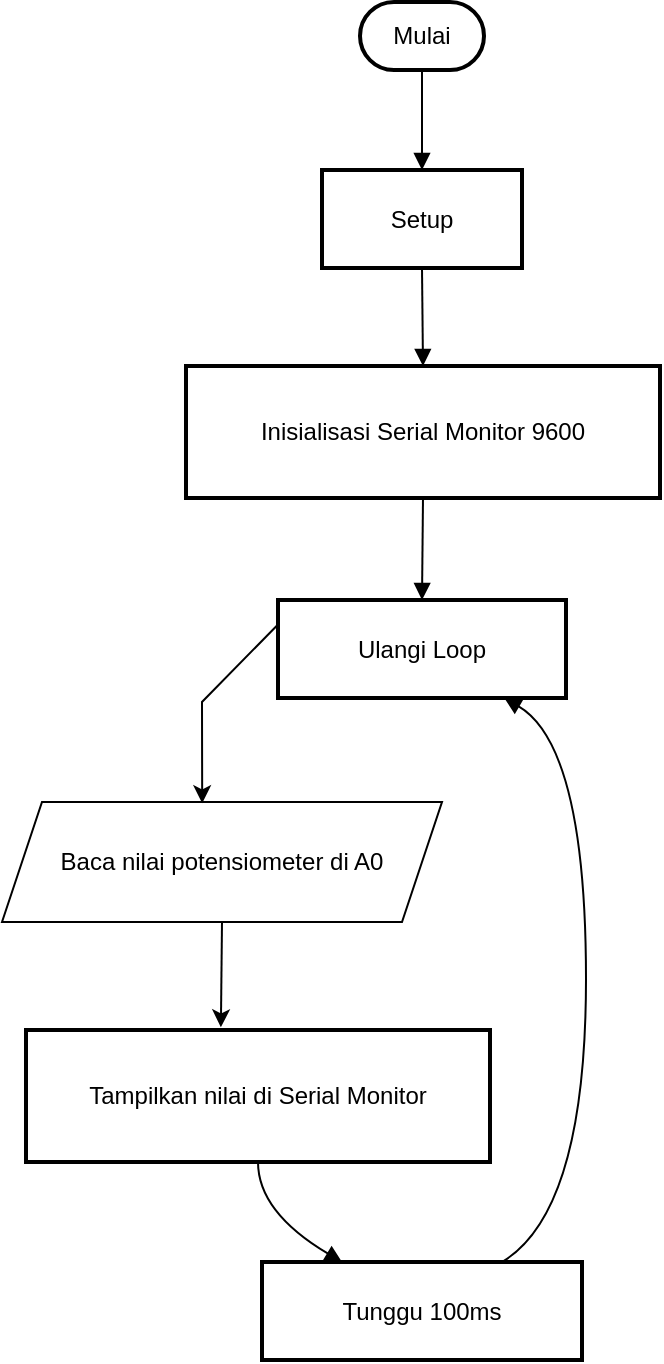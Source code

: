 <mxfile version="24.7.17">
  <diagram name="Page-1" id="vCSCZh8C9NwJO_vJk4N4">
    <mxGraphModel dx="794" dy="446" grid="1" gridSize="10" guides="1" tooltips="1" connect="1" arrows="1" fold="1" page="1" pageScale="1" pageWidth="827" pageHeight="1169" math="0" shadow="0">
      <root>
        <mxCell id="0" />
        <mxCell id="1" parent="0" />
        <mxCell id="zDib-jkIAVzIBd4tZ3AO-1" value="Mulai" style="rounded=1;whiteSpace=wrap;arcSize=50;strokeWidth=2;" vertex="1" parent="1">
          <mxGeometry x="199" y="20" width="62" height="34" as="geometry" />
        </mxCell>
        <mxCell id="zDib-jkIAVzIBd4tZ3AO-2" value="Setup" style="whiteSpace=wrap;strokeWidth=2;" vertex="1" parent="1">
          <mxGeometry x="180" y="104" width="100" height="49" as="geometry" />
        </mxCell>
        <mxCell id="zDib-jkIAVzIBd4tZ3AO-3" value="Inisialisasi Serial Monitor 9600" style="whiteSpace=wrap;strokeWidth=2;" vertex="1" parent="1">
          <mxGeometry x="112" y="202" width="237" height="66" as="geometry" />
        </mxCell>
        <mxCell id="zDib-jkIAVzIBd4tZ3AO-4" value="Ulangi Loop" style="whiteSpace=wrap;strokeWidth=2;" vertex="1" parent="1">
          <mxGeometry x="158" y="319" width="144" height="49" as="geometry" />
        </mxCell>
        <mxCell id="zDib-jkIAVzIBd4tZ3AO-6" value="Tampilkan nilai di Serial Monitor" style="whiteSpace=wrap;strokeWidth=2;" vertex="1" parent="1">
          <mxGeometry x="32" y="534" width="232" height="66" as="geometry" />
        </mxCell>
        <mxCell id="zDib-jkIAVzIBd4tZ3AO-7" value="Tunggu 100ms" style="whiteSpace=wrap;strokeWidth=2;" vertex="1" parent="1">
          <mxGeometry x="150" y="650" width="160" height="49" as="geometry" />
        </mxCell>
        <mxCell id="zDib-jkIAVzIBd4tZ3AO-8" value="" style="curved=1;startArrow=none;endArrow=block;exitX=0.5;exitY=0.99;entryX=0.5;entryY=-0.01;rounded=0;" edge="1" parent="1" source="zDib-jkIAVzIBd4tZ3AO-1" target="zDib-jkIAVzIBd4tZ3AO-2">
          <mxGeometry relative="1" as="geometry">
            <Array as="points" />
          </mxGeometry>
        </mxCell>
        <mxCell id="zDib-jkIAVzIBd4tZ3AO-9" value="" style="curved=1;startArrow=none;endArrow=block;exitX=0.5;exitY=0.99;entryX=0.5;entryY=0.01;rounded=0;" edge="1" parent="1" source="zDib-jkIAVzIBd4tZ3AO-2" target="zDib-jkIAVzIBd4tZ3AO-3">
          <mxGeometry relative="1" as="geometry">
            <Array as="points" />
          </mxGeometry>
        </mxCell>
        <mxCell id="zDib-jkIAVzIBd4tZ3AO-10" value="" style="curved=1;startArrow=none;endArrow=block;exitX=0.5;exitY=1.01;entryX=0.5;entryY=-0.01;rounded=0;" edge="1" parent="1" source="zDib-jkIAVzIBd4tZ3AO-3" target="zDib-jkIAVzIBd4tZ3AO-4">
          <mxGeometry relative="1" as="geometry">
            <Array as="points" />
          </mxGeometry>
        </mxCell>
        <mxCell id="zDib-jkIAVzIBd4tZ3AO-13" value="" style="curved=1;startArrow=none;endArrow=block;exitX=0.5;exitY=1;entryX=0.25;entryY=0;rounded=0;" edge="1" parent="1" source="zDib-jkIAVzIBd4tZ3AO-6" target="zDib-jkIAVzIBd4tZ3AO-7">
          <mxGeometry relative="1" as="geometry">
            <Array as="points">
              <mxPoint x="148" y="625" />
            </Array>
          </mxGeometry>
        </mxCell>
        <mxCell id="zDib-jkIAVzIBd4tZ3AO-14" value="" style="curved=1;startArrow=none;endArrow=block;exitX=0.75;exitY=0;entryX=0.78;entryY=0.99;rounded=0;" edge="1" parent="1" source="zDib-jkIAVzIBd4tZ3AO-7" target="zDib-jkIAVzIBd4tZ3AO-4">
          <mxGeometry relative="1" as="geometry">
            <Array as="points">
              <mxPoint x="312" y="625" />
              <mxPoint x="312" y="392" />
            </Array>
          </mxGeometry>
        </mxCell>
        <mxCell id="zDib-jkIAVzIBd4tZ3AO-15" value="Baca nilai potensiometer di A0" style="shape=parallelogram;perimeter=parallelogramPerimeter;whiteSpace=wrap;html=1;fixedSize=1;" vertex="1" parent="1">
          <mxGeometry x="20" y="420" width="220" height="60" as="geometry" />
        </mxCell>
        <mxCell id="zDib-jkIAVzIBd4tZ3AO-16" value="" style="endArrow=classic;html=1;rounded=0;entryX=0.455;entryY=0.011;entryDx=0;entryDy=0;entryPerimeter=0;exitX=0;exitY=0.25;exitDx=0;exitDy=0;" edge="1" parent="1" source="zDib-jkIAVzIBd4tZ3AO-4" target="zDib-jkIAVzIBd4tZ3AO-15">
          <mxGeometry width="50" height="50" relative="1" as="geometry">
            <mxPoint x="80" y="390" as="sourcePoint" />
            <mxPoint x="130" y="340" as="targetPoint" />
            <Array as="points">
              <mxPoint x="120" y="370" />
            </Array>
          </mxGeometry>
        </mxCell>
        <mxCell id="zDib-jkIAVzIBd4tZ3AO-17" value="" style="endArrow=classic;html=1;rounded=0;entryX=0.42;entryY=-0.02;entryDx=0;entryDy=0;entryPerimeter=0;exitX=0.5;exitY=1;exitDx=0;exitDy=0;" edge="1" parent="1" source="zDib-jkIAVzIBd4tZ3AO-15" target="zDib-jkIAVzIBd4tZ3AO-6">
          <mxGeometry width="50" height="50" relative="1" as="geometry">
            <mxPoint x="90" y="520" as="sourcePoint" />
            <mxPoint x="140" y="470" as="targetPoint" />
          </mxGeometry>
        </mxCell>
      </root>
    </mxGraphModel>
  </diagram>
</mxfile>
